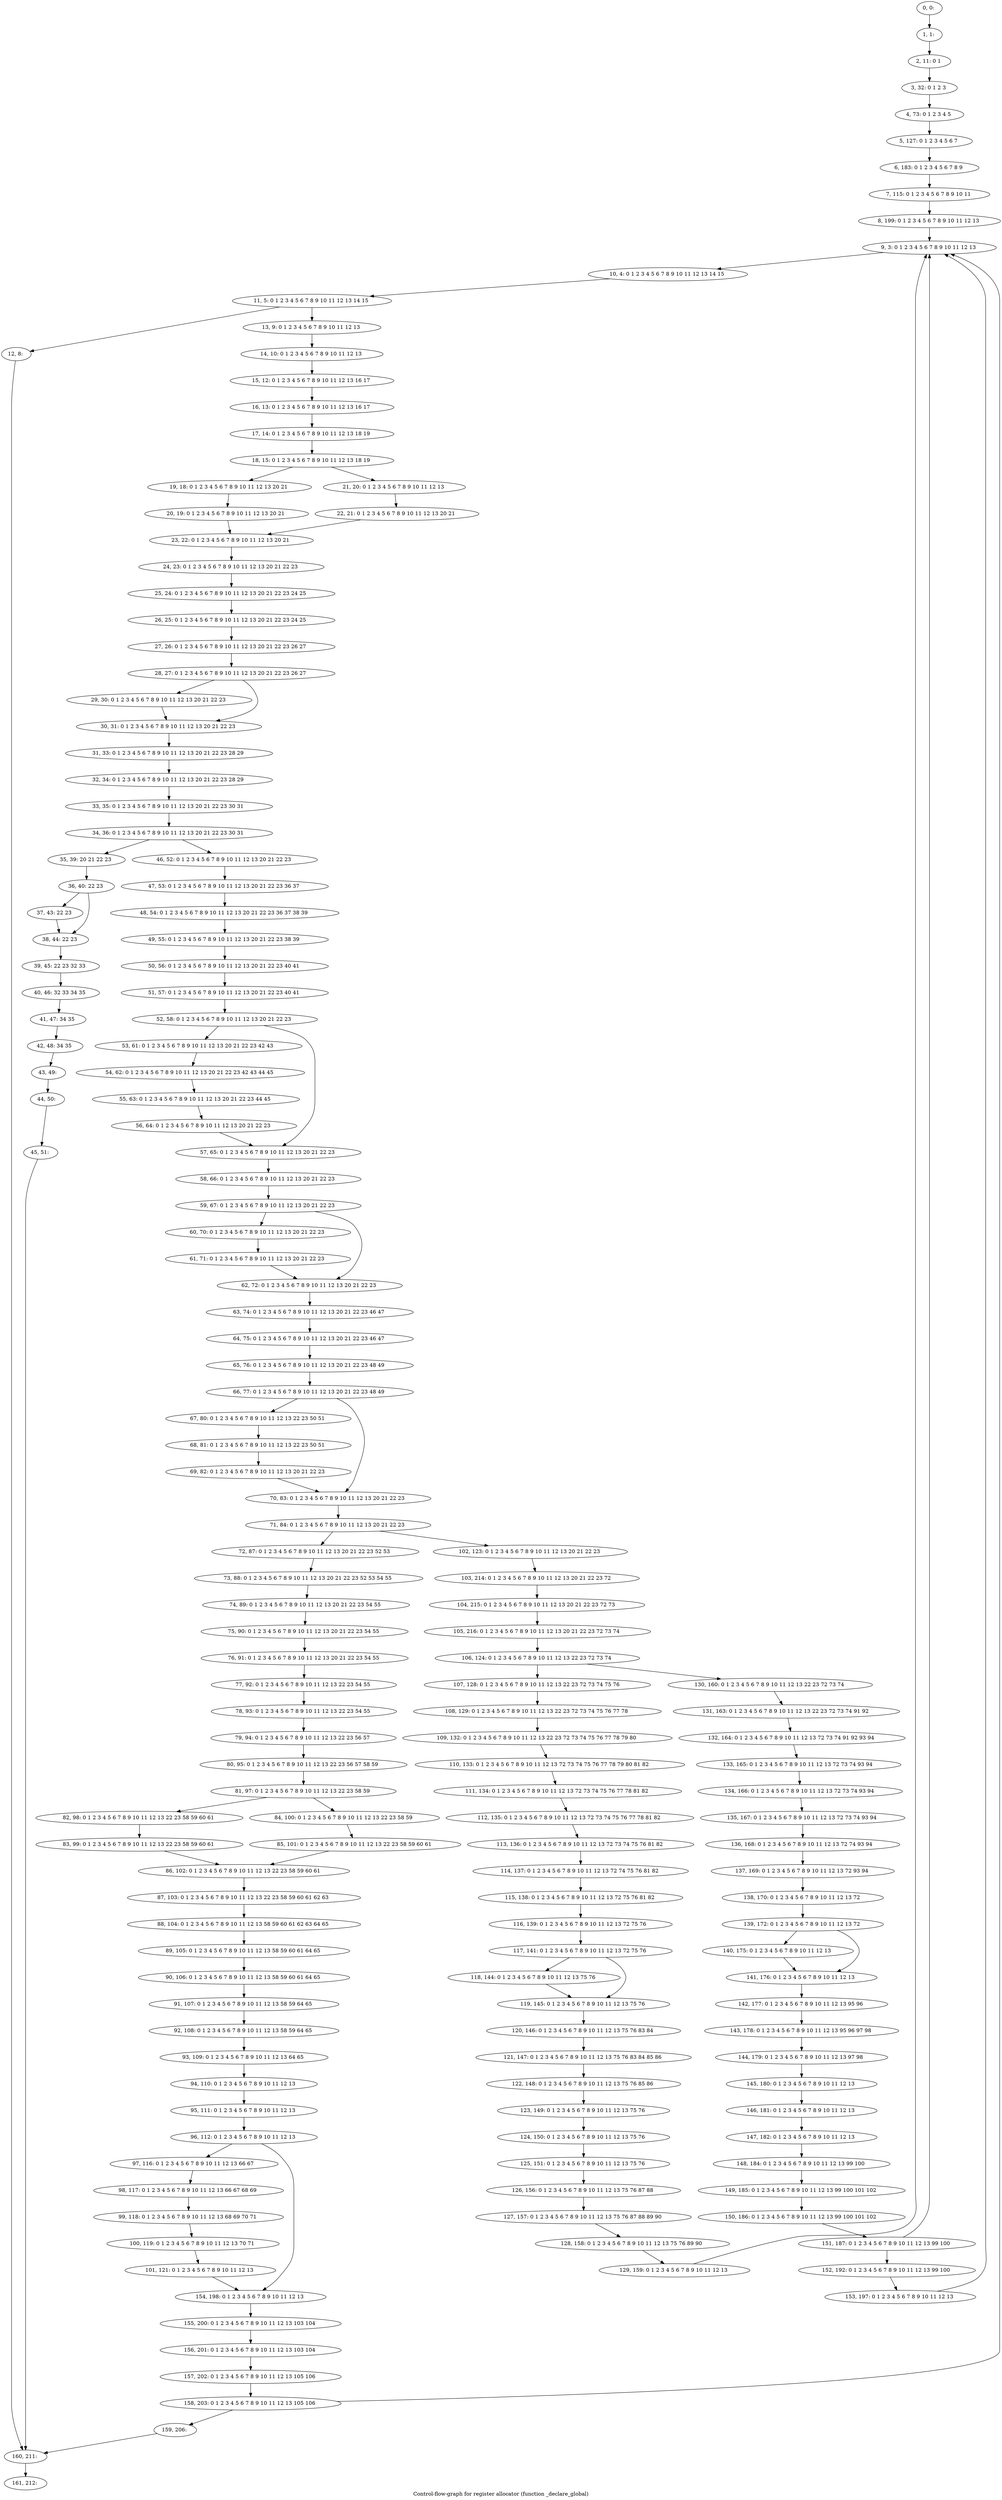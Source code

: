 digraph G {
graph [label="Control-flow-graph for register allocator (function _declare_global)"]
0[label="0, 0: "];
1[label="1, 1: "];
2[label="2, 11: 0 1 "];
3[label="3, 32: 0 1 2 3 "];
4[label="4, 73: 0 1 2 3 4 5 "];
5[label="5, 127: 0 1 2 3 4 5 6 7 "];
6[label="6, 183: 0 1 2 3 4 5 6 7 8 9 "];
7[label="7, 115: 0 1 2 3 4 5 6 7 8 9 10 11 "];
8[label="8, 199: 0 1 2 3 4 5 6 7 8 9 10 11 12 13 "];
9[label="9, 3: 0 1 2 3 4 5 6 7 8 9 10 11 12 13 "];
10[label="10, 4: 0 1 2 3 4 5 6 7 8 9 10 11 12 13 14 15 "];
11[label="11, 5: 0 1 2 3 4 5 6 7 8 9 10 11 12 13 14 15 "];
12[label="12, 8: "];
13[label="13, 9: 0 1 2 3 4 5 6 7 8 9 10 11 12 13 "];
14[label="14, 10: 0 1 2 3 4 5 6 7 8 9 10 11 12 13 "];
15[label="15, 12: 0 1 2 3 4 5 6 7 8 9 10 11 12 13 16 17 "];
16[label="16, 13: 0 1 2 3 4 5 6 7 8 9 10 11 12 13 16 17 "];
17[label="17, 14: 0 1 2 3 4 5 6 7 8 9 10 11 12 13 18 19 "];
18[label="18, 15: 0 1 2 3 4 5 6 7 8 9 10 11 12 13 18 19 "];
19[label="19, 18: 0 1 2 3 4 5 6 7 8 9 10 11 12 13 20 21 "];
20[label="20, 19: 0 1 2 3 4 5 6 7 8 9 10 11 12 13 20 21 "];
21[label="21, 20: 0 1 2 3 4 5 6 7 8 9 10 11 12 13 "];
22[label="22, 21: 0 1 2 3 4 5 6 7 8 9 10 11 12 13 20 21 "];
23[label="23, 22: 0 1 2 3 4 5 6 7 8 9 10 11 12 13 20 21 "];
24[label="24, 23: 0 1 2 3 4 5 6 7 8 9 10 11 12 13 20 21 22 23 "];
25[label="25, 24: 0 1 2 3 4 5 6 7 8 9 10 11 12 13 20 21 22 23 24 25 "];
26[label="26, 25: 0 1 2 3 4 5 6 7 8 9 10 11 12 13 20 21 22 23 24 25 "];
27[label="27, 26: 0 1 2 3 4 5 6 7 8 9 10 11 12 13 20 21 22 23 26 27 "];
28[label="28, 27: 0 1 2 3 4 5 6 7 8 9 10 11 12 13 20 21 22 23 26 27 "];
29[label="29, 30: 0 1 2 3 4 5 6 7 8 9 10 11 12 13 20 21 22 23 "];
30[label="30, 31: 0 1 2 3 4 5 6 7 8 9 10 11 12 13 20 21 22 23 "];
31[label="31, 33: 0 1 2 3 4 5 6 7 8 9 10 11 12 13 20 21 22 23 28 29 "];
32[label="32, 34: 0 1 2 3 4 5 6 7 8 9 10 11 12 13 20 21 22 23 28 29 "];
33[label="33, 35: 0 1 2 3 4 5 6 7 8 9 10 11 12 13 20 21 22 23 30 31 "];
34[label="34, 36: 0 1 2 3 4 5 6 7 8 9 10 11 12 13 20 21 22 23 30 31 "];
35[label="35, 39: 20 21 22 23 "];
36[label="36, 40: 22 23 "];
37[label="37, 43: 22 23 "];
38[label="38, 44: 22 23 "];
39[label="39, 45: 22 23 32 33 "];
40[label="40, 46: 32 33 34 35 "];
41[label="41, 47: 34 35 "];
42[label="42, 48: 34 35 "];
43[label="43, 49: "];
44[label="44, 50: "];
45[label="45, 51: "];
46[label="46, 52: 0 1 2 3 4 5 6 7 8 9 10 11 12 13 20 21 22 23 "];
47[label="47, 53: 0 1 2 3 4 5 6 7 8 9 10 11 12 13 20 21 22 23 36 37 "];
48[label="48, 54: 0 1 2 3 4 5 6 7 8 9 10 11 12 13 20 21 22 23 36 37 38 39 "];
49[label="49, 55: 0 1 2 3 4 5 6 7 8 9 10 11 12 13 20 21 22 23 38 39 "];
50[label="50, 56: 0 1 2 3 4 5 6 7 8 9 10 11 12 13 20 21 22 23 40 41 "];
51[label="51, 57: 0 1 2 3 4 5 6 7 8 9 10 11 12 13 20 21 22 23 40 41 "];
52[label="52, 58: 0 1 2 3 4 5 6 7 8 9 10 11 12 13 20 21 22 23 "];
53[label="53, 61: 0 1 2 3 4 5 6 7 8 9 10 11 12 13 20 21 22 23 42 43 "];
54[label="54, 62: 0 1 2 3 4 5 6 7 8 9 10 11 12 13 20 21 22 23 42 43 44 45 "];
55[label="55, 63: 0 1 2 3 4 5 6 7 8 9 10 11 12 13 20 21 22 23 44 45 "];
56[label="56, 64: 0 1 2 3 4 5 6 7 8 9 10 11 12 13 20 21 22 23 "];
57[label="57, 65: 0 1 2 3 4 5 6 7 8 9 10 11 12 13 20 21 22 23 "];
58[label="58, 66: 0 1 2 3 4 5 6 7 8 9 10 11 12 13 20 21 22 23 "];
59[label="59, 67: 0 1 2 3 4 5 6 7 8 9 10 11 12 13 20 21 22 23 "];
60[label="60, 70: 0 1 2 3 4 5 6 7 8 9 10 11 12 13 20 21 22 23 "];
61[label="61, 71: 0 1 2 3 4 5 6 7 8 9 10 11 12 13 20 21 22 23 "];
62[label="62, 72: 0 1 2 3 4 5 6 7 8 9 10 11 12 13 20 21 22 23 "];
63[label="63, 74: 0 1 2 3 4 5 6 7 8 9 10 11 12 13 20 21 22 23 46 47 "];
64[label="64, 75: 0 1 2 3 4 5 6 7 8 9 10 11 12 13 20 21 22 23 46 47 "];
65[label="65, 76: 0 1 2 3 4 5 6 7 8 9 10 11 12 13 20 21 22 23 48 49 "];
66[label="66, 77: 0 1 2 3 4 5 6 7 8 9 10 11 12 13 20 21 22 23 48 49 "];
67[label="67, 80: 0 1 2 3 4 5 6 7 8 9 10 11 12 13 22 23 50 51 "];
68[label="68, 81: 0 1 2 3 4 5 6 7 8 9 10 11 12 13 22 23 50 51 "];
69[label="69, 82: 0 1 2 3 4 5 6 7 8 9 10 11 12 13 20 21 22 23 "];
70[label="70, 83: 0 1 2 3 4 5 6 7 8 9 10 11 12 13 20 21 22 23 "];
71[label="71, 84: 0 1 2 3 4 5 6 7 8 9 10 11 12 13 20 21 22 23 "];
72[label="72, 87: 0 1 2 3 4 5 6 7 8 9 10 11 12 13 20 21 22 23 52 53 "];
73[label="73, 88: 0 1 2 3 4 5 6 7 8 9 10 11 12 13 20 21 22 23 52 53 54 55 "];
74[label="74, 89: 0 1 2 3 4 5 6 7 8 9 10 11 12 13 20 21 22 23 54 55 "];
75[label="75, 90: 0 1 2 3 4 5 6 7 8 9 10 11 12 13 20 21 22 23 54 55 "];
76[label="76, 91: 0 1 2 3 4 5 6 7 8 9 10 11 12 13 20 21 22 23 54 55 "];
77[label="77, 92: 0 1 2 3 4 5 6 7 8 9 10 11 12 13 22 23 54 55 "];
78[label="78, 93: 0 1 2 3 4 5 6 7 8 9 10 11 12 13 22 23 54 55 "];
79[label="79, 94: 0 1 2 3 4 5 6 7 8 9 10 11 12 13 22 23 56 57 "];
80[label="80, 95: 0 1 2 3 4 5 6 7 8 9 10 11 12 13 22 23 56 57 58 59 "];
81[label="81, 97: 0 1 2 3 4 5 6 7 8 9 10 11 12 13 22 23 58 59 "];
82[label="82, 98: 0 1 2 3 4 5 6 7 8 9 10 11 12 13 22 23 58 59 60 61 "];
83[label="83, 99: 0 1 2 3 4 5 6 7 8 9 10 11 12 13 22 23 58 59 60 61 "];
84[label="84, 100: 0 1 2 3 4 5 6 7 8 9 10 11 12 13 22 23 58 59 "];
85[label="85, 101: 0 1 2 3 4 5 6 7 8 9 10 11 12 13 22 23 58 59 60 61 "];
86[label="86, 102: 0 1 2 3 4 5 6 7 8 9 10 11 12 13 22 23 58 59 60 61 "];
87[label="87, 103: 0 1 2 3 4 5 6 7 8 9 10 11 12 13 22 23 58 59 60 61 62 63 "];
88[label="88, 104: 0 1 2 3 4 5 6 7 8 9 10 11 12 13 58 59 60 61 62 63 64 65 "];
89[label="89, 105: 0 1 2 3 4 5 6 7 8 9 10 11 12 13 58 59 60 61 64 65 "];
90[label="90, 106: 0 1 2 3 4 5 6 7 8 9 10 11 12 13 58 59 60 61 64 65 "];
91[label="91, 107: 0 1 2 3 4 5 6 7 8 9 10 11 12 13 58 59 64 65 "];
92[label="92, 108: 0 1 2 3 4 5 6 7 8 9 10 11 12 13 58 59 64 65 "];
93[label="93, 109: 0 1 2 3 4 5 6 7 8 9 10 11 12 13 64 65 "];
94[label="94, 110: 0 1 2 3 4 5 6 7 8 9 10 11 12 13 "];
95[label="95, 111: 0 1 2 3 4 5 6 7 8 9 10 11 12 13 "];
96[label="96, 112: 0 1 2 3 4 5 6 7 8 9 10 11 12 13 "];
97[label="97, 116: 0 1 2 3 4 5 6 7 8 9 10 11 12 13 66 67 "];
98[label="98, 117: 0 1 2 3 4 5 6 7 8 9 10 11 12 13 66 67 68 69 "];
99[label="99, 118: 0 1 2 3 4 5 6 7 8 9 10 11 12 13 68 69 70 71 "];
100[label="100, 119: 0 1 2 3 4 5 6 7 8 9 10 11 12 13 70 71 "];
101[label="101, 121: 0 1 2 3 4 5 6 7 8 9 10 11 12 13 "];
102[label="102, 123: 0 1 2 3 4 5 6 7 8 9 10 11 12 13 20 21 22 23 "];
103[label="103, 214: 0 1 2 3 4 5 6 7 8 9 10 11 12 13 20 21 22 23 72 "];
104[label="104, 215: 0 1 2 3 4 5 6 7 8 9 10 11 12 13 20 21 22 23 72 73 "];
105[label="105, 216: 0 1 2 3 4 5 6 7 8 9 10 11 12 13 20 21 22 23 72 73 74 "];
106[label="106, 124: 0 1 2 3 4 5 6 7 8 9 10 11 12 13 22 23 72 73 74 "];
107[label="107, 128: 0 1 2 3 4 5 6 7 8 9 10 11 12 13 22 23 72 73 74 75 76 "];
108[label="108, 129: 0 1 2 3 4 5 6 7 8 9 10 11 12 13 22 23 72 73 74 75 76 77 78 "];
109[label="109, 132: 0 1 2 3 4 5 6 7 8 9 10 11 12 13 22 23 72 73 74 75 76 77 78 79 80 "];
110[label="110, 133: 0 1 2 3 4 5 6 7 8 9 10 11 12 13 72 73 74 75 76 77 78 79 80 81 82 "];
111[label="111, 134: 0 1 2 3 4 5 6 7 8 9 10 11 12 13 72 73 74 75 76 77 78 81 82 "];
112[label="112, 135: 0 1 2 3 4 5 6 7 8 9 10 11 12 13 72 73 74 75 76 77 78 81 82 "];
113[label="113, 136: 0 1 2 3 4 5 6 7 8 9 10 11 12 13 72 73 74 75 76 81 82 "];
114[label="114, 137: 0 1 2 3 4 5 6 7 8 9 10 11 12 13 72 74 75 76 81 82 "];
115[label="115, 138: 0 1 2 3 4 5 6 7 8 9 10 11 12 13 72 75 76 81 82 "];
116[label="116, 139: 0 1 2 3 4 5 6 7 8 9 10 11 12 13 72 75 76 "];
117[label="117, 141: 0 1 2 3 4 5 6 7 8 9 10 11 12 13 72 75 76 "];
118[label="118, 144: 0 1 2 3 4 5 6 7 8 9 10 11 12 13 75 76 "];
119[label="119, 145: 0 1 2 3 4 5 6 7 8 9 10 11 12 13 75 76 "];
120[label="120, 146: 0 1 2 3 4 5 6 7 8 9 10 11 12 13 75 76 83 84 "];
121[label="121, 147: 0 1 2 3 4 5 6 7 8 9 10 11 12 13 75 76 83 84 85 86 "];
122[label="122, 148: 0 1 2 3 4 5 6 7 8 9 10 11 12 13 75 76 85 86 "];
123[label="123, 149: 0 1 2 3 4 5 6 7 8 9 10 11 12 13 75 76 "];
124[label="124, 150: 0 1 2 3 4 5 6 7 8 9 10 11 12 13 75 76 "];
125[label="125, 151: 0 1 2 3 4 5 6 7 8 9 10 11 12 13 75 76 "];
126[label="126, 156: 0 1 2 3 4 5 6 7 8 9 10 11 12 13 75 76 87 88 "];
127[label="127, 157: 0 1 2 3 4 5 6 7 8 9 10 11 12 13 75 76 87 88 89 90 "];
128[label="128, 158: 0 1 2 3 4 5 6 7 8 9 10 11 12 13 75 76 89 90 "];
129[label="129, 159: 0 1 2 3 4 5 6 7 8 9 10 11 12 13 "];
130[label="130, 160: 0 1 2 3 4 5 6 7 8 9 10 11 12 13 22 23 72 73 74 "];
131[label="131, 163: 0 1 2 3 4 5 6 7 8 9 10 11 12 13 22 23 72 73 74 91 92 "];
132[label="132, 164: 0 1 2 3 4 5 6 7 8 9 10 11 12 13 72 73 74 91 92 93 94 "];
133[label="133, 165: 0 1 2 3 4 5 6 7 8 9 10 11 12 13 72 73 74 93 94 "];
134[label="134, 166: 0 1 2 3 4 5 6 7 8 9 10 11 12 13 72 73 74 93 94 "];
135[label="135, 167: 0 1 2 3 4 5 6 7 8 9 10 11 12 13 72 73 74 93 94 "];
136[label="136, 168: 0 1 2 3 4 5 6 7 8 9 10 11 12 13 72 74 93 94 "];
137[label="137, 169: 0 1 2 3 4 5 6 7 8 9 10 11 12 13 72 93 94 "];
138[label="138, 170: 0 1 2 3 4 5 6 7 8 9 10 11 12 13 72 "];
139[label="139, 172: 0 1 2 3 4 5 6 7 8 9 10 11 12 13 72 "];
140[label="140, 175: 0 1 2 3 4 5 6 7 8 9 10 11 12 13 "];
141[label="141, 176: 0 1 2 3 4 5 6 7 8 9 10 11 12 13 "];
142[label="142, 177: 0 1 2 3 4 5 6 7 8 9 10 11 12 13 95 96 "];
143[label="143, 178: 0 1 2 3 4 5 6 7 8 9 10 11 12 13 95 96 97 98 "];
144[label="144, 179: 0 1 2 3 4 5 6 7 8 9 10 11 12 13 97 98 "];
145[label="145, 180: 0 1 2 3 4 5 6 7 8 9 10 11 12 13 "];
146[label="146, 181: 0 1 2 3 4 5 6 7 8 9 10 11 12 13 "];
147[label="147, 182: 0 1 2 3 4 5 6 7 8 9 10 11 12 13 "];
148[label="148, 184: 0 1 2 3 4 5 6 7 8 9 10 11 12 13 99 100 "];
149[label="149, 185: 0 1 2 3 4 5 6 7 8 9 10 11 12 13 99 100 101 102 "];
150[label="150, 186: 0 1 2 3 4 5 6 7 8 9 10 11 12 13 99 100 101 102 "];
151[label="151, 187: 0 1 2 3 4 5 6 7 8 9 10 11 12 13 99 100 "];
152[label="152, 192: 0 1 2 3 4 5 6 7 8 9 10 11 12 13 99 100 "];
153[label="153, 197: 0 1 2 3 4 5 6 7 8 9 10 11 12 13 "];
154[label="154, 198: 0 1 2 3 4 5 6 7 8 9 10 11 12 13 "];
155[label="155, 200: 0 1 2 3 4 5 6 7 8 9 10 11 12 13 103 104 "];
156[label="156, 201: 0 1 2 3 4 5 6 7 8 9 10 11 12 13 103 104 "];
157[label="157, 202: 0 1 2 3 4 5 6 7 8 9 10 11 12 13 105 106 "];
158[label="158, 203: 0 1 2 3 4 5 6 7 8 9 10 11 12 13 105 106 "];
159[label="159, 206: "];
160[label="160, 211: "];
161[label="161, 212: "];
0->1 ;
1->2 ;
2->3 ;
3->4 ;
4->5 ;
5->6 ;
6->7 ;
7->8 ;
8->9 ;
9->10 ;
10->11 ;
11->12 ;
11->13 ;
12->160 ;
13->14 ;
14->15 ;
15->16 ;
16->17 ;
17->18 ;
18->19 ;
18->21 ;
19->20 ;
20->23 ;
21->22 ;
22->23 ;
23->24 ;
24->25 ;
25->26 ;
26->27 ;
27->28 ;
28->29 ;
28->30 ;
29->30 ;
30->31 ;
31->32 ;
32->33 ;
33->34 ;
34->35 ;
34->46 ;
35->36 ;
36->37 ;
36->38 ;
37->38 ;
38->39 ;
39->40 ;
40->41 ;
41->42 ;
42->43 ;
43->44 ;
44->45 ;
45->160 ;
46->47 ;
47->48 ;
48->49 ;
49->50 ;
50->51 ;
51->52 ;
52->53 ;
52->57 ;
53->54 ;
54->55 ;
55->56 ;
56->57 ;
57->58 ;
58->59 ;
59->60 ;
59->62 ;
60->61 ;
61->62 ;
62->63 ;
63->64 ;
64->65 ;
65->66 ;
66->67 ;
66->70 ;
67->68 ;
68->69 ;
69->70 ;
70->71 ;
71->72 ;
71->102 ;
72->73 ;
73->74 ;
74->75 ;
75->76 ;
76->77 ;
77->78 ;
78->79 ;
79->80 ;
80->81 ;
81->82 ;
81->84 ;
82->83 ;
83->86 ;
84->85 ;
85->86 ;
86->87 ;
87->88 ;
88->89 ;
89->90 ;
90->91 ;
91->92 ;
92->93 ;
93->94 ;
94->95 ;
95->96 ;
96->97 ;
96->154 ;
97->98 ;
98->99 ;
99->100 ;
100->101 ;
101->154 ;
102->103 ;
103->104 ;
104->105 ;
105->106 ;
106->107 ;
106->130 ;
107->108 ;
108->109 ;
109->110 ;
110->111 ;
111->112 ;
112->113 ;
113->114 ;
114->115 ;
115->116 ;
116->117 ;
117->118 ;
117->119 ;
118->119 ;
119->120 ;
120->121 ;
121->122 ;
122->123 ;
123->124 ;
124->125 ;
125->126 ;
126->127 ;
127->128 ;
128->129 ;
129->9 ;
130->131 ;
131->132 ;
132->133 ;
133->134 ;
134->135 ;
135->136 ;
136->137 ;
137->138 ;
138->139 ;
139->140 ;
139->141 ;
140->141 ;
141->142 ;
142->143 ;
143->144 ;
144->145 ;
145->146 ;
146->147 ;
147->148 ;
148->149 ;
149->150 ;
150->151 ;
151->152 ;
151->9 ;
152->153 ;
153->9 ;
154->155 ;
155->156 ;
156->157 ;
157->158 ;
158->159 ;
158->9 ;
159->160 ;
160->161 ;
}
